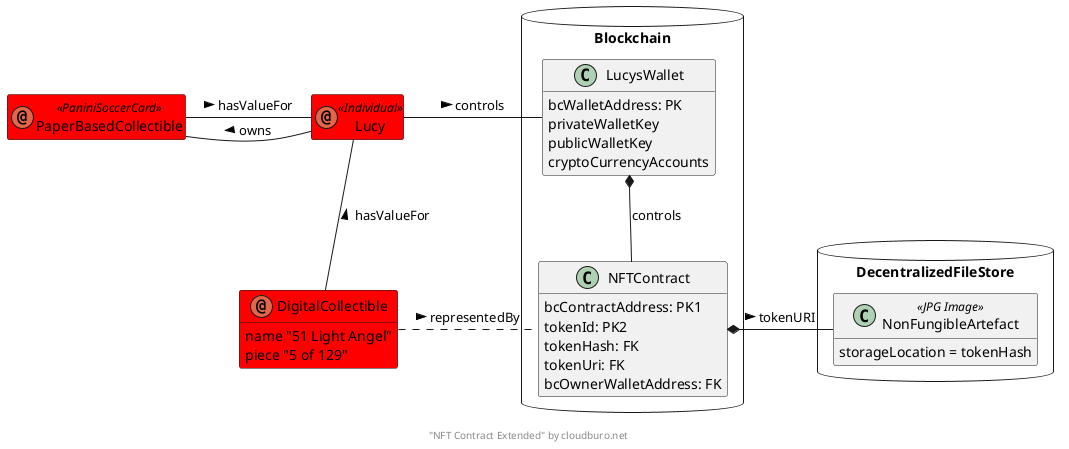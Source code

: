 @startuml
'https://plantuml.com/class-diagram

hide empty members

annotation Lucy <<Individual>> #red
annotation PaperBasedCollectible <<PaniniSoccerCard>> #red

footer "NFT Contract Extended" by cloudburo.net

annotation DigitalCollectible #red {
    name "51 Light Angel"
    piece "5 of 129"
}

package Blockchain <<Database>> {
  class LucysWallet {
     bcWalletAddress: PK
     privateWalletKey
     publicWalletKey
     cryptoCurrencyAccounts

   }
  class NFTContract {
    bcContractAddress: PK1
    tokenId: PK2
    tokenHash: FK
    tokenUri: FK
    bcOwnerWalletAddress: FK
  }

}

package DecentralizedFileStore <<Database>> {
    class NonFungibleArtefact <<JPG Image>>  {
        storageLocation = tokenHash
    }
}

LucysWallet *-- NFTContract: controls
NFTContract *- NonFungibleArtefact: tokenURI >
NFTContract .left. DigitalCollectible: representedBy <
Lucy -- DigitalCollectible: hasValueFor <
Lucy - LucysWallet: controls >
PaperBasedCollectible - Lucy: hasValueFor >
PaperBasedCollectible - Lucy: owns <
@enduml